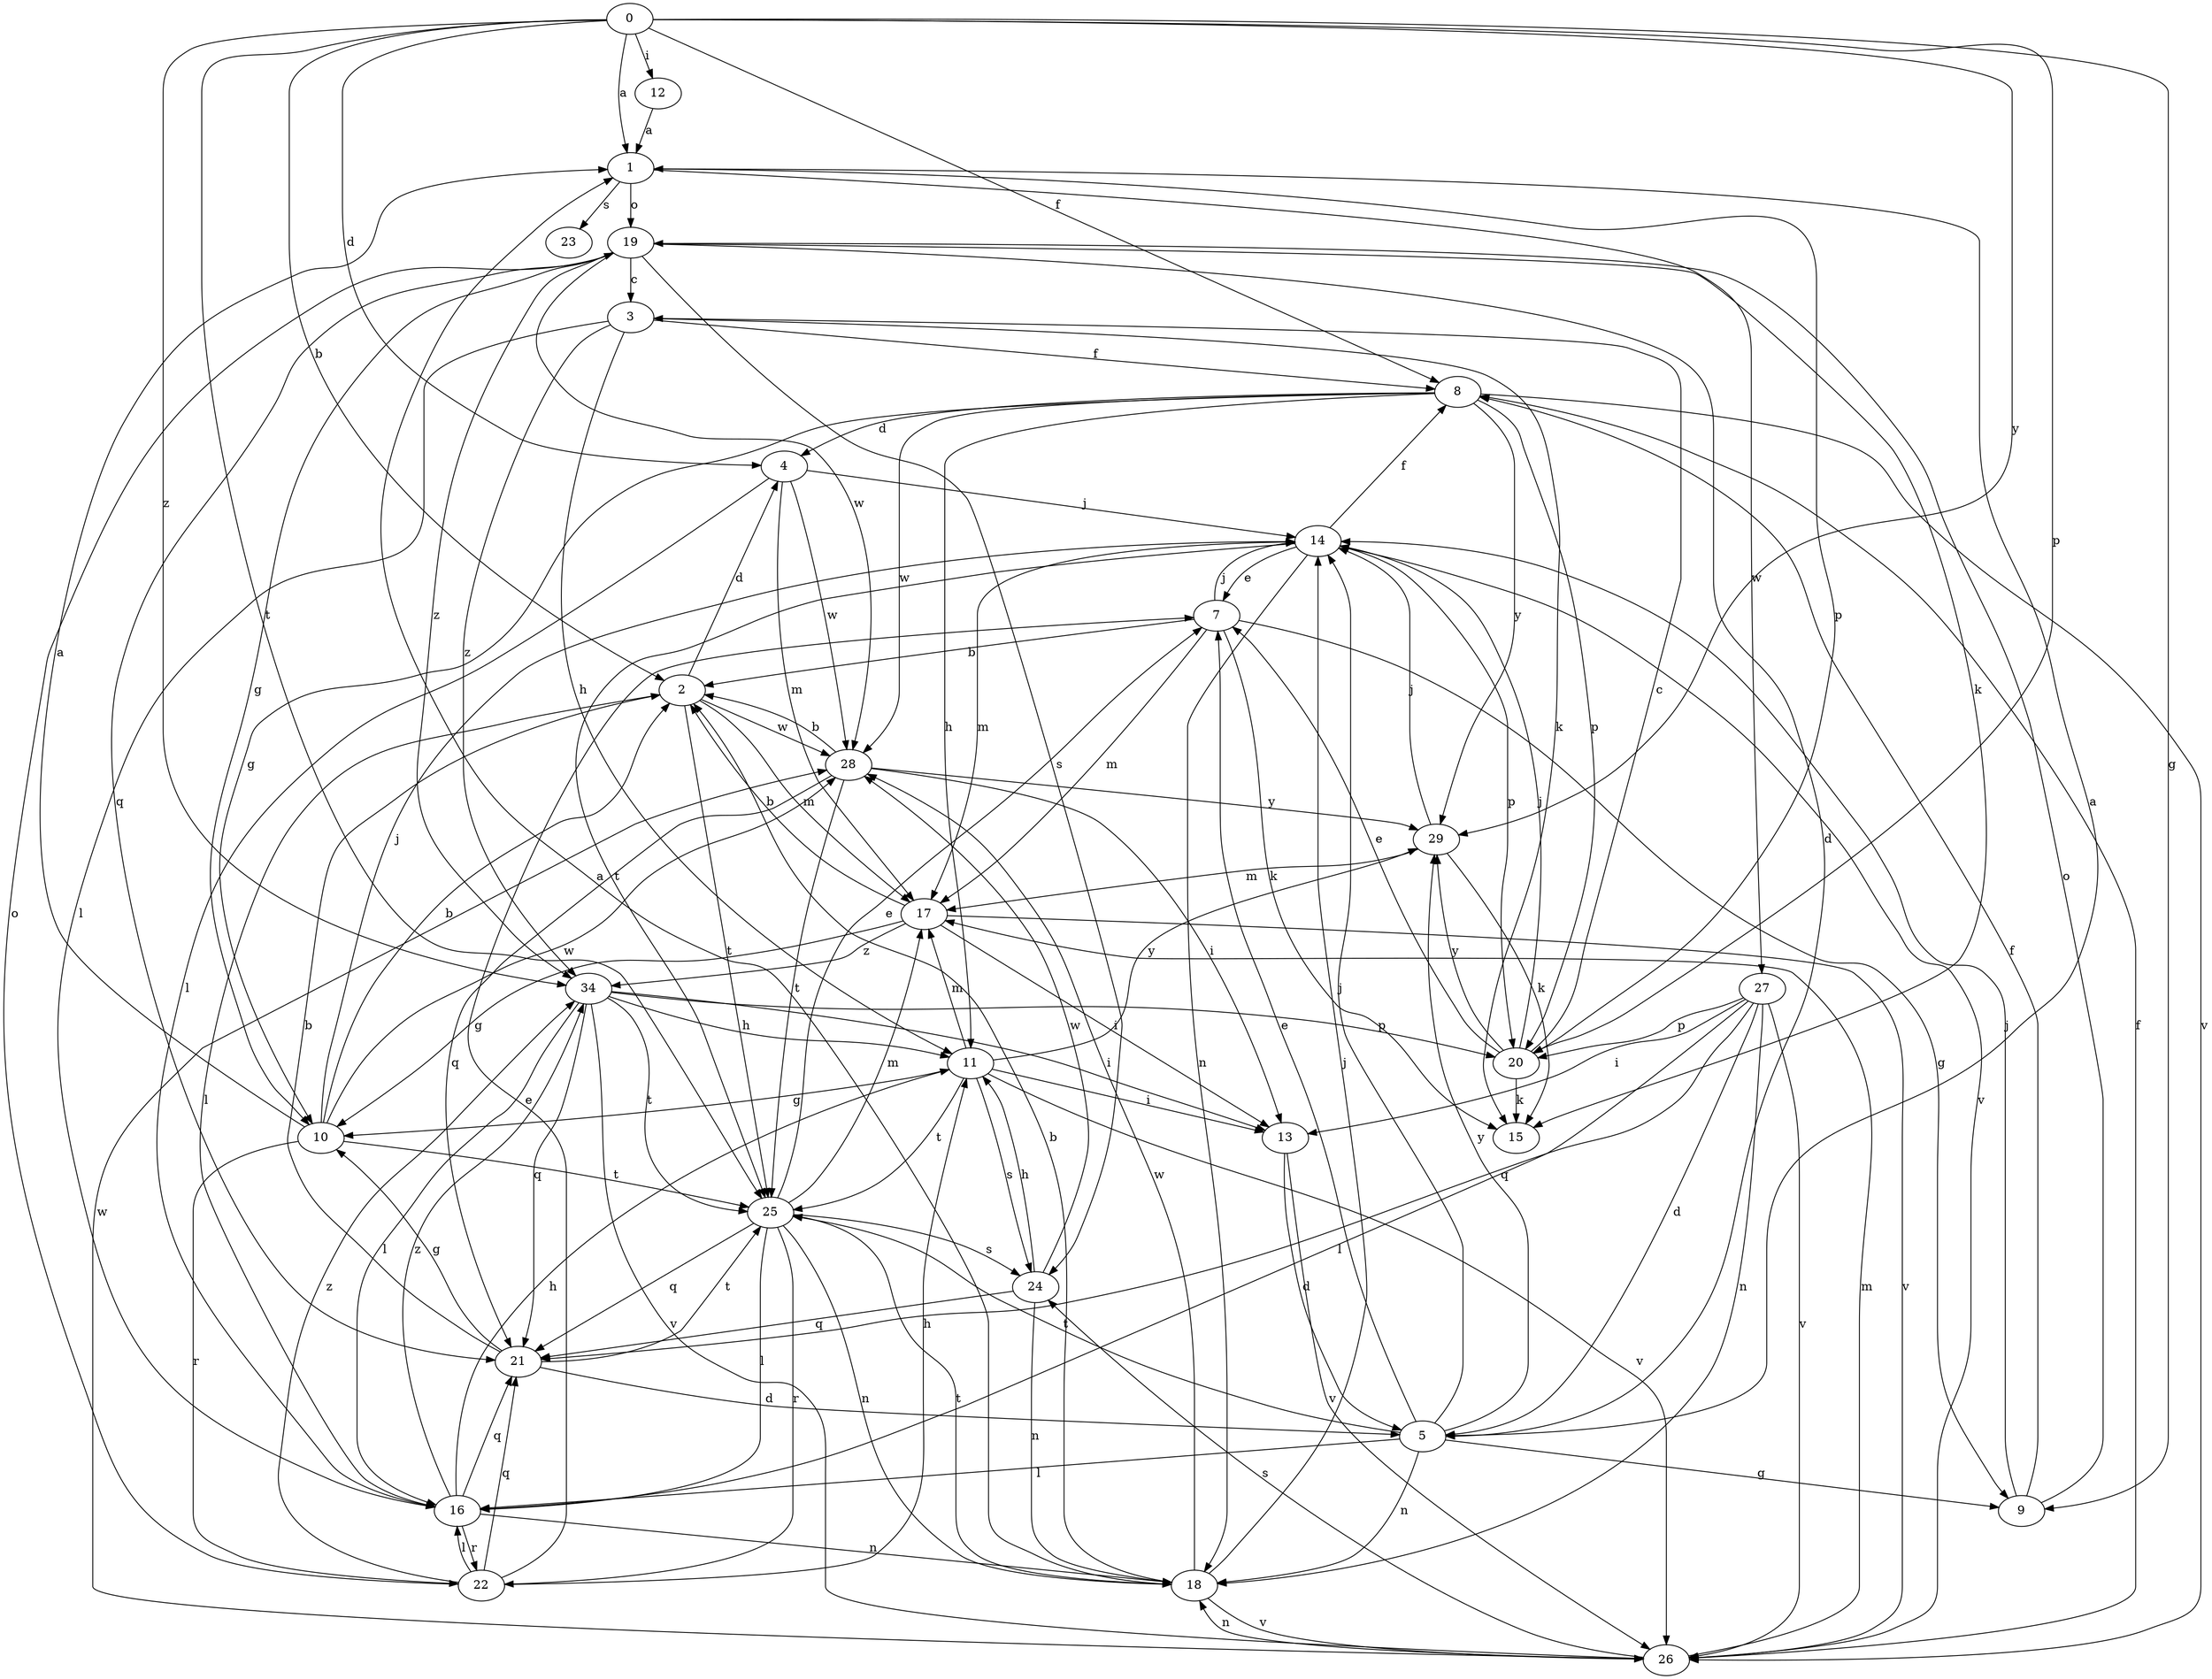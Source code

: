 strict digraph  {
0;
1;
2;
3;
4;
5;
7;
8;
9;
10;
11;
12;
13;
14;
15;
16;
17;
18;
19;
20;
21;
22;
23;
24;
25;
26;
27;
28;
29;
34;
0 -> 1  [label=a];
0 -> 2  [label=b];
0 -> 4  [label=d];
0 -> 8  [label=f];
0 -> 9  [label=g];
0 -> 12  [label=i];
0 -> 20  [label=p];
0 -> 25  [label=t];
0 -> 29  [label=y];
0 -> 34  [label=z];
1 -> 19  [label=o];
1 -> 20  [label=p];
1 -> 23  [label=s];
1 -> 27  [label=w];
2 -> 4  [label=d];
2 -> 16  [label=l];
2 -> 17  [label=m];
2 -> 25  [label=t];
2 -> 28  [label=w];
3 -> 8  [label=f];
3 -> 11  [label=h];
3 -> 15  [label=k];
3 -> 16  [label=l];
3 -> 34  [label=z];
4 -> 14  [label=j];
4 -> 16  [label=l];
4 -> 17  [label=m];
4 -> 28  [label=w];
5 -> 1  [label=a];
5 -> 7  [label=e];
5 -> 9  [label=g];
5 -> 14  [label=j];
5 -> 16  [label=l];
5 -> 18  [label=n];
5 -> 25  [label=t];
5 -> 29  [label=y];
7 -> 2  [label=b];
7 -> 9  [label=g];
7 -> 14  [label=j];
7 -> 15  [label=k];
7 -> 17  [label=m];
8 -> 4  [label=d];
8 -> 10  [label=g];
8 -> 11  [label=h];
8 -> 20  [label=p];
8 -> 26  [label=v];
8 -> 28  [label=w];
8 -> 29  [label=y];
9 -> 8  [label=f];
9 -> 14  [label=j];
9 -> 19  [label=o];
10 -> 1  [label=a];
10 -> 2  [label=b];
10 -> 14  [label=j];
10 -> 22  [label=r];
10 -> 25  [label=t];
10 -> 28  [label=w];
11 -> 10  [label=g];
11 -> 13  [label=i];
11 -> 17  [label=m];
11 -> 24  [label=s];
11 -> 25  [label=t];
11 -> 26  [label=v];
11 -> 29  [label=y];
12 -> 1  [label=a];
13 -> 5  [label=d];
13 -> 26  [label=v];
14 -> 7  [label=e];
14 -> 8  [label=f];
14 -> 17  [label=m];
14 -> 18  [label=n];
14 -> 20  [label=p];
14 -> 25  [label=t];
14 -> 26  [label=v];
16 -> 11  [label=h];
16 -> 18  [label=n];
16 -> 21  [label=q];
16 -> 22  [label=r];
16 -> 34  [label=z];
17 -> 2  [label=b];
17 -> 10  [label=g];
17 -> 13  [label=i];
17 -> 26  [label=v];
17 -> 34  [label=z];
18 -> 1  [label=a];
18 -> 2  [label=b];
18 -> 14  [label=j];
18 -> 25  [label=t];
18 -> 26  [label=v];
18 -> 28  [label=w];
19 -> 3  [label=c];
19 -> 5  [label=d];
19 -> 10  [label=g];
19 -> 15  [label=k];
19 -> 21  [label=q];
19 -> 24  [label=s];
19 -> 28  [label=w];
19 -> 34  [label=z];
20 -> 3  [label=c];
20 -> 7  [label=e];
20 -> 14  [label=j];
20 -> 15  [label=k];
20 -> 29  [label=y];
21 -> 2  [label=b];
21 -> 5  [label=d];
21 -> 10  [label=g];
21 -> 25  [label=t];
22 -> 7  [label=e];
22 -> 11  [label=h];
22 -> 16  [label=l];
22 -> 19  [label=o];
22 -> 21  [label=q];
22 -> 34  [label=z];
24 -> 11  [label=h];
24 -> 18  [label=n];
24 -> 21  [label=q];
24 -> 28  [label=w];
25 -> 7  [label=e];
25 -> 16  [label=l];
25 -> 17  [label=m];
25 -> 18  [label=n];
25 -> 21  [label=q];
25 -> 22  [label=r];
25 -> 24  [label=s];
26 -> 8  [label=f];
26 -> 17  [label=m];
26 -> 18  [label=n];
26 -> 24  [label=s];
26 -> 28  [label=w];
27 -> 5  [label=d];
27 -> 13  [label=i];
27 -> 16  [label=l];
27 -> 18  [label=n];
27 -> 20  [label=p];
27 -> 21  [label=q];
27 -> 26  [label=v];
28 -> 2  [label=b];
28 -> 13  [label=i];
28 -> 21  [label=q];
28 -> 25  [label=t];
28 -> 29  [label=y];
29 -> 14  [label=j];
29 -> 15  [label=k];
29 -> 17  [label=m];
34 -> 11  [label=h];
34 -> 13  [label=i];
34 -> 16  [label=l];
34 -> 20  [label=p];
34 -> 21  [label=q];
34 -> 25  [label=t];
34 -> 26  [label=v];
}
